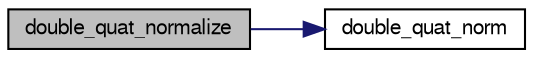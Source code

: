 digraph "double_quat_normalize"
{
  edge [fontname="FreeSans",fontsize="10",labelfontname="FreeSans",labelfontsize="10"];
  node [fontname="FreeSans",fontsize="10",shape=record];
  rankdir="LR";
  Node1 [label="double_quat_normalize",height=0.2,width=0.4,color="black", fillcolor="grey75", style="filled", fontcolor="black"];
  Node1 -> Node2 [color="midnightblue",fontsize="10",style="solid",fontname="FreeSans"];
  Node2 [label="double_quat_norm",height=0.2,width=0.4,color="black", fillcolor="white", style="filled",URL="$group__math__algebra__double.html#ga18b4577f917cfab6aaff00c176e2f83d"];
}
